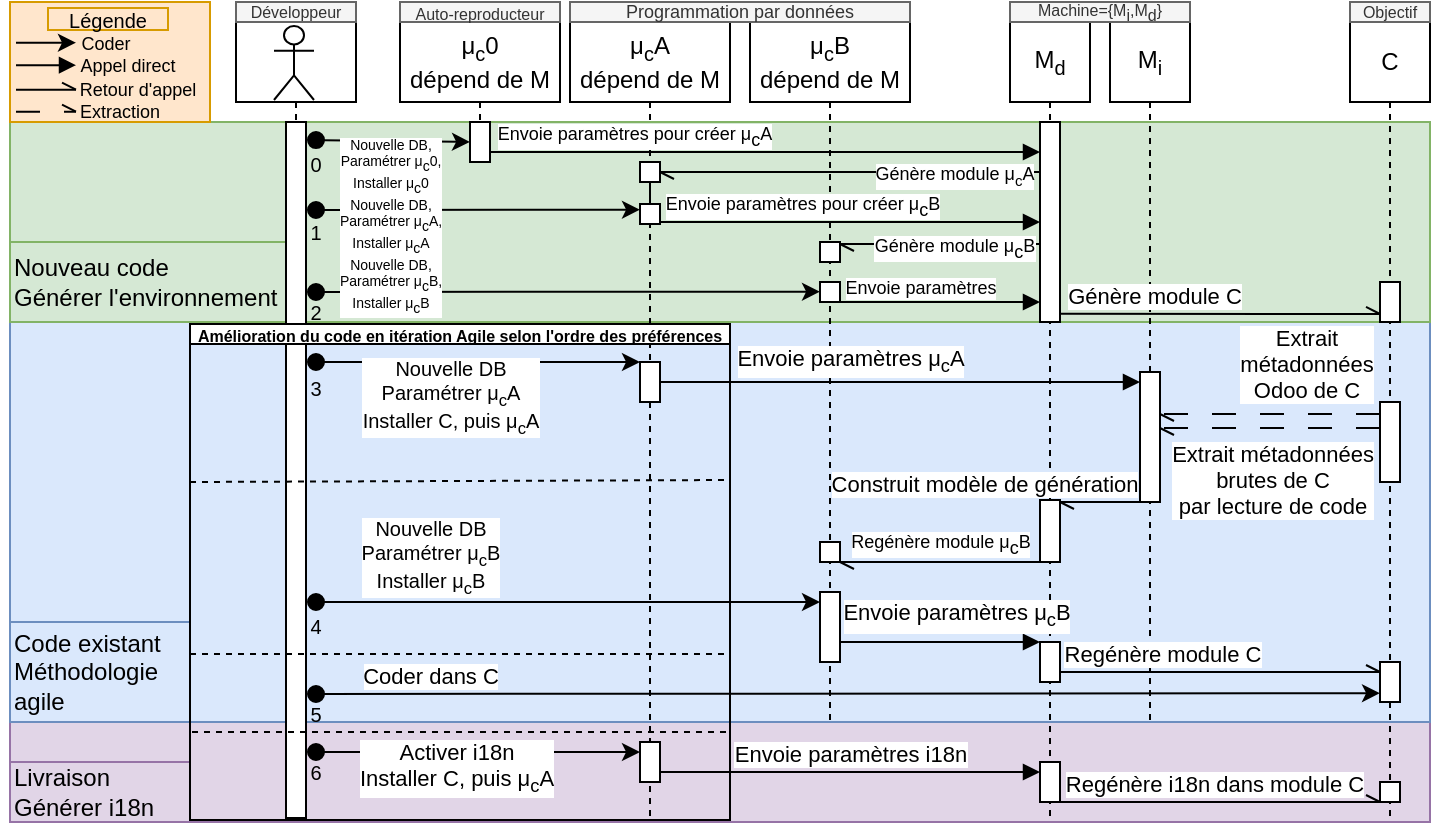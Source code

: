 <mxfile version="21.0.2" type="device"><diagram name="Page-1" id="2YBvvXClWsGukQMizWep"><mxGraphModel dx="1987" dy="435" grid="1" gridSize="10" guides="1" tooltips="1" connect="1" arrows="1" fold="1" page="1" pageScale="1" pageWidth="850" pageHeight="1100" math="0" shadow="0"><root><mxCell id="0"/><mxCell id="1" parent="0"/><mxCell id="UQf3RpOCrRFvTyVxyev3-70" value="" style="rounded=0;whiteSpace=wrap;html=1;fillColor=#e1d5e7;strokeColor=#9673a6;" vertex="1" parent="1"><mxGeometry x="-240" y="390" width="710" height="50" as="geometry"/></mxCell><mxCell id="UQf3RpOCrRFvTyVxyev3-24" value="" style="rounded=0;whiteSpace=wrap;html=1;fillColor=#dae8fc;strokeColor=#6c8ebf;" vertex="1" parent="1"><mxGeometry x="-240" y="190" width="710" height="200" as="geometry"/></mxCell><mxCell id="UQf3RpOCrRFvTyVxyev3-51" value="" style="rounded=0;whiteSpace=wrap;html=1;fillColor=#d5e8d4;strokeColor=#82b366;" vertex="1" parent="1"><mxGeometry x="-240" y="90" width="710" height="100" as="geometry"/></mxCell><mxCell id="UQf3RpOCrRFvTyVxyev3-3" value="M&lt;sub&gt;d&lt;/sub&gt;" style="shape=umlLifeline;perimeter=lifelinePerimeter;whiteSpace=wrap;html=1;container=0;dropTarget=0;collapsible=0;recursiveResize=0;outlineConnect=0;portConstraint=eastwest;newEdgeStyle={&quot;edgeStyle&quot;:&quot;elbowEdgeStyle&quot;,&quot;elbow&quot;:&quot;vertical&quot;,&quot;curved&quot;:0,&quot;rounded&quot;:0};size=40;" vertex="1" parent="1"><mxGeometry x="260" y="40" width="40" height="400" as="geometry"/></mxCell><mxCell id="UQf3RpOCrRFvTyVxyev3-4" value="" style="html=1;points=[];perimeter=orthogonalPerimeter;outlineConnect=0;targetShapes=umlLifeline;portConstraint=eastwest;newEdgeStyle={&quot;edgeStyle&quot;:&quot;elbowEdgeStyle&quot;,&quot;elbow&quot;:&quot;vertical&quot;,&quot;curved&quot;:0,&quot;rounded&quot;:0};" vertex="1" parent="UQf3RpOCrRFvTyVxyev3-3"><mxGeometry x="15" y="239" width="10" height="31" as="geometry"/></mxCell><mxCell id="UQf3RpOCrRFvTyVxyev3-19" value="" style="html=1;points=[];perimeter=orthogonalPerimeter;outlineConnect=0;targetShapes=umlLifeline;portConstraint=eastwest;newEdgeStyle={&quot;edgeStyle&quot;:&quot;elbowEdgeStyle&quot;,&quot;elbow&quot;:&quot;vertical&quot;,&quot;curved&quot;:0,&quot;rounded&quot;:0};" vertex="1" parent="UQf3RpOCrRFvTyVxyev3-3"><mxGeometry x="15" y="310" width="10" height="20" as="geometry"/></mxCell><mxCell id="UQf3RpOCrRFvTyVxyev3-59" value="" style="html=1;points=[];perimeter=orthogonalPerimeter;outlineConnect=0;targetShapes=umlLifeline;portConstraint=eastwest;newEdgeStyle={&quot;edgeStyle&quot;:&quot;elbowEdgeStyle&quot;,&quot;elbow&quot;:&quot;vertical&quot;,&quot;curved&quot;:0,&quot;rounded&quot;:0};" vertex="1" parent="UQf3RpOCrRFvTyVxyev3-3"><mxGeometry x="15" y="50" width="10" height="100" as="geometry"/></mxCell><mxCell id="UQf3RpOCrRFvTyVxyev3-75" value="" style="html=1;points=[];perimeter=orthogonalPerimeter;outlineConnect=0;targetShapes=umlLifeline;portConstraint=eastwest;newEdgeStyle={&quot;edgeStyle&quot;:&quot;elbowEdgeStyle&quot;,&quot;elbow&quot;:&quot;vertical&quot;,&quot;curved&quot;:0,&quot;rounded&quot;:0};" vertex="1" parent="UQf3RpOCrRFvTyVxyev3-3"><mxGeometry x="15" y="370" width="10" height="20" as="geometry"/></mxCell><mxCell id="UQf3RpOCrRFvTyVxyev3-1" value="M&lt;sub&gt;i&lt;/sub&gt;" style="shape=umlLifeline;perimeter=lifelinePerimeter;whiteSpace=wrap;html=1;container=0;dropTarget=0;collapsible=0;recursiveResize=0;outlineConnect=0;portConstraint=eastwest;newEdgeStyle={&quot;edgeStyle&quot;:&quot;elbowEdgeStyle&quot;,&quot;elbow&quot;:&quot;vertical&quot;,&quot;curved&quot;:0,&quot;rounded&quot;:0};" vertex="1" parent="1"><mxGeometry x="310" y="40" width="40" height="350" as="geometry"/></mxCell><mxCell id="UQf3RpOCrRFvTyVxyev3-2" value="" style="html=1;points=[];perimeter=orthogonalPerimeter;outlineConnect=0;targetShapes=umlLifeline;portConstraint=eastwest;newEdgeStyle={&quot;edgeStyle&quot;:&quot;elbowEdgeStyle&quot;,&quot;elbow&quot;:&quot;vertical&quot;,&quot;curved&quot;:0,&quot;rounded&quot;:0};" vertex="1" parent="UQf3RpOCrRFvTyVxyev3-1"><mxGeometry x="15" y="175" width="10" height="65" as="geometry"/></mxCell><mxCell id="aM9ryv3xv72pqoxQDRHE-1" value="&lt;div&gt;μ&lt;sub&gt;c&lt;/sub&gt;A&lt;/div&gt;&lt;div&gt;dépend de M&lt;br&gt;&lt;/div&gt;" style="shape=umlLifeline;perimeter=lifelinePerimeter;whiteSpace=wrap;html=1;container=0;dropTarget=0;collapsible=0;recursiveResize=0;outlineConnect=0;portConstraint=eastwest;newEdgeStyle={&quot;edgeStyle&quot;:&quot;elbowEdgeStyle&quot;,&quot;elbow&quot;:&quot;vertical&quot;,&quot;curved&quot;:0,&quot;rounded&quot;:0};" parent="1" vertex="1"><mxGeometry x="40" y="40" width="80" height="400" as="geometry"/></mxCell><mxCell id="aM9ryv3xv72pqoxQDRHE-2" value="" style="html=1;points=[];perimeter=orthogonalPerimeter;outlineConnect=0;targetShapes=umlLifeline;portConstraint=eastwest;newEdgeStyle={&quot;edgeStyle&quot;:&quot;elbowEdgeStyle&quot;,&quot;elbow&quot;:&quot;vertical&quot;,&quot;curved&quot;:0,&quot;rounded&quot;:0};" parent="aM9ryv3xv72pqoxQDRHE-1" vertex="1"><mxGeometry x="35" y="170" width="10" height="20" as="geometry"/></mxCell><mxCell id="UQf3RpOCrRFvTyVxyev3-33" value="" style="html=1;points=[];perimeter=orthogonalPerimeter;outlineConnect=0;targetShapes=umlLifeline;portConstraint=eastwest;newEdgeStyle={&quot;edgeStyle&quot;:&quot;elbowEdgeStyle&quot;,&quot;elbow&quot;:&quot;vertical&quot;,&quot;curved&quot;:0,&quot;rounded&quot;:0};" vertex="1" parent="aM9ryv3xv72pqoxQDRHE-1"><mxGeometry x="35" y="70" width="10" height="10" as="geometry"/></mxCell><mxCell id="UQf3RpOCrRFvTyVxyev3-72" value="" style="html=1;points=[];perimeter=orthogonalPerimeter;outlineConnect=0;targetShapes=umlLifeline;portConstraint=eastwest;newEdgeStyle={&quot;edgeStyle&quot;:&quot;elbowEdgeStyle&quot;,&quot;elbow&quot;:&quot;vertical&quot;,&quot;curved&quot;:0,&quot;rounded&quot;:0};" vertex="1" parent="aM9ryv3xv72pqoxQDRHE-1"><mxGeometry x="35" y="360" width="10" height="20" as="geometry"/></mxCell><mxCell id="UQf3RpOCrRFvTyVxyev3-96" value="" style="html=1;points=[];perimeter=orthogonalPerimeter;outlineConnect=0;targetShapes=umlLifeline;portConstraint=eastwest;newEdgeStyle={&quot;edgeStyle&quot;:&quot;elbowEdgeStyle&quot;,&quot;elbow&quot;:&quot;vertical&quot;,&quot;curved&quot;:0,&quot;rounded&quot;:0};" vertex="1" parent="aM9ryv3xv72pqoxQDRHE-1"><mxGeometry x="35" y="91" width="10" height="10" as="geometry"/></mxCell><mxCell id="UQf3RpOCrRFvTyVxyev3-99" value="" style="edgeStyle=elbowEdgeStyle;rounded=0;orthogonalLoop=1;jettySize=auto;html=1;elbow=vertical;curved=0;endArrow=none;endFill=1;" edge="1" parent="aM9ryv3xv72pqoxQDRHE-1" source="UQf3RpOCrRFvTyVxyev3-33" target="UQf3RpOCrRFvTyVxyev3-96"><mxGeometry relative="1" as="geometry"><mxPoint x="40" y="80" as="sourcePoint"/><mxPoint x="235" y="100" as="targetPoint"/><Array as="points"/></mxGeometry></mxCell><mxCell id="aM9ryv3xv72pqoxQDRHE-5" value="&lt;div&gt;μ&lt;sub&gt;c&lt;/sub&gt;B&lt;/div&gt;&lt;div&gt;dépend de M&lt;br&gt;&lt;/div&gt;" style="shape=umlLifeline;perimeter=lifelinePerimeter;whiteSpace=wrap;html=1;container=0;dropTarget=0;collapsible=0;recursiveResize=0;outlineConnect=0;portConstraint=eastwest;newEdgeStyle={&quot;edgeStyle&quot;:&quot;elbowEdgeStyle&quot;,&quot;elbow&quot;:&quot;vertical&quot;,&quot;curved&quot;:0,&quot;rounded&quot;:0};" parent="1" vertex="1"><mxGeometry x="130" y="40" width="80" height="350" as="geometry"/></mxCell><mxCell id="aM9ryv3xv72pqoxQDRHE-6" value="" style="html=1;points=[];perimeter=orthogonalPerimeter;outlineConnect=0;targetShapes=umlLifeline;portConstraint=eastwest;newEdgeStyle={&quot;edgeStyle&quot;:&quot;elbowEdgeStyle&quot;,&quot;elbow&quot;:&quot;vertical&quot;,&quot;curved&quot;:0,&quot;rounded&quot;:0};" parent="aM9ryv3xv72pqoxQDRHE-5" vertex="1"><mxGeometry x="35" y="260" width="10" height="10" as="geometry"/></mxCell><mxCell id="UQf3RpOCrRFvTyVxyev3-45" value="" style="html=1;points=[];perimeter=orthogonalPerimeter;outlineConnect=0;targetShapes=umlLifeline;portConstraint=eastwest;newEdgeStyle={&quot;edgeStyle&quot;:&quot;elbowEdgeStyle&quot;,&quot;elbow&quot;:&quot;vertical&quot;,&quot;curved&quot;:0,&quot;rounded&quot;:0};" vertex="1" parent="aM9ryv3xv72pqoxQDRHE-5"><mxGeometry x="35" y="110" width="10" height="10" as="geometry"/></mxCell><mxCell id="UQf3RpOCrRFvTyVxyev3-98" value="" style="html=1;points=[];perimeter=orthogonalPerimeter;outlineConnect=0;targetShapes=umlLifeline;portConstraint=eastwest;newEdgeStyle={&quot;edgeStyle&quot;:&quot;elbowEdgeStyle&quot;,&quot;elbow&quot;:&quot;vertical&quot;,&quot;curved&quot;:0,&quot;rounded&quot;:0};" vertex="1" parent="aM9ryv3xv72pqoxQDRHE-5"><mxGeometry x="35" y="130" width="10" height="10" as="geometry"/></mxCell><mxCell id="UQf3RpOCrRFvTyVxyev3-18" value="" style="html=1;points=[];perimeter=orthogonalPerimeter;outlineConnect=0;targetShapes=umlLifeline;portConstraint=eastwest;newEdgeStyle={&quot;edgeStyle&quot;:&quot;elbowEdgeStyle&quot;,&quot;elbow&quot;:&quot;vertical&quot;,&quot;curved&quot;:0,&quot;rounded&quot;:0};" vertex="1" parent="aM9ryv3xv72pqoxQDRHE-5"><mxGeometry x="35" y="285" width="10" height="35" as="geometry"/></mxCell><mxCell id="UQf3RpOCrRFvTyVxyev3-5" value="C" style="shape=umlLifeline;perimeter=lifelinePerimeter;whiteSpace=wrap;html=1;container=0;dropTarget=0;collapsible=0;recursiveResize=0;outlineConnect=0;portConstraint=eastwest;newEdgeStyle={&quot;edgeStyle&quot;:&quot;elbowEdgeStyle&quot;,&quot;elbow&quot;:&quot;vertical&quot;,&quot;curved&quot;:0,&quot;rounded&quot;:0};" vertex="1" parent="1"><mxGeometry x="430" y="40" width="40" height="400" as="geometry"/></mxCell><mxCell id="UQf3RpOCrRFvTyVxyev3-6" value="" style="html=1;points=[];perimeter=orthogonalPerimeter;outlineConnect=0;targetShapes=umlLifeline;portConstraint=eastwest;newEdgeStyle={&quot;edgeStyle&quot;:&quot;elbowEdgeStyle&quot;,&quot;elbow&quot;:&quot;vertical&quot;,&quot;curved&quot;:0,&quot;rounded&quot;:0};" vertex="1" parent="UQf3RpOCrRFvTyVxyev3-5"><mxGeometry x="15" y="190" width="10" height="40" as="geometry"/></mxCell><mxCell id="UQf3RpOCrRFvTyVxyev3-7" value="" style="html=1;points=[];perimeter=orthogonalPerimeter;outlineConnect=0;targetShapes=umlLifeline;portConstraint=eastwest;newEdgeStyle={&quot;edgeStyle&quot;:&quot;elbowEdgeStyle&quot;,&quot;elbow&quot;:&quot;vertical&quot;,&quot;curved&quot;:0,&quot;rounded&quot;:0};" vertex="1" parent="UQf3RpOCrRFvTyVxyev3-5"><mxGeometry x="15" y="320" width="10" height="20" as="geometry"/></mxCell><mxCell id="UQf3RpOCrRFvTyVxyev3-48" value="" style="html=1;points=[];perimeter=orthogonalPerimeter;outlineConnect=0;targetShapes=umlLifeline;portConstraint=eastwest;newEdgeStyle={&quot;edgeStyle&quot;:&quot;elbowEdgeStyle&quot;,&quot;elbow&quot;:&quot;vertical&quot;,&quot;curved&quot;:0,&quot;rounded&quot;:0};" vertex="1" parent="UQf3RpOCrRFvTyVxyev3-5"><mxGeometry x="15" y="130" width="10" height="20" as="geometry"/></mxCell><mxCell id="UQf3RpOCrRFvTyVxyev3-78" value="" style="html=1;points=[];perimeter=orthogonalPerimeter;outlineConnect=0;targetShapes=umlLifeline;portConstraint=eastwest;newEdgeStyle={&quot;edgeStyle&quot;:&quot;elbowEdgeStyle&quot;,&quot;elbow&quot;:&quot;vertical&quot;,&quot;curved&quot;:0,&quot;rounded&quot;:0};" vertex="1" parent="UQf3RpOCrRFvTyVxyev3-5"><mxGeometry x="15" y="380" width="10" height="10" as="geometry"/></mxCell><mxCell id="UQf3RpOCrRFvTyVxyev3-13" style="edgeStyle=elbowEdgeStyle;rounded=0;orthogonalLoop=1;jettySize=auto;html=1;elbow=vertical;curved=0;endArrow=openAsync;endFill=0;" edge="1" parent="1"><mxGeometry relative="1" as="geometry"><mxPoint x="310" y="280" as="sourcePoint"/><mxPoint x="285" y="280" as="targetPoint"/><Array as="points"><mxPoint x="330" y="280"/><mxPoint x="320" y="270"/><mxPoint x="380" y="260"/><mxPoint x="510" y="180"/></Array></mxGeometry></mxCell><mxCell id="UQf3RpOCrRFvTyVxyev3-14" value="Construit modèle de génération" style="edgeLabel;html=1;align=center;verticalAlign=middle;resizable=0;points=[];" vertex="1" connectable="0" parent="UQf3RpOCrRFvTyVxyev3-13"><mxGeometry x="-0.217" relative="1" as="geometry"><mxPoint x="-78" y="-9" as="offset"/></mxGeometry></mxCell><mxCell id="UQf3RpOCrRFvTyVxyev3-8" value="Machine={M&lt;sub style=&quot;font-size: 8px;&quot;&gt;i&lt;/sub&gt;,M&lt;sub style=&quot;font-size: 8px;&quot;&gt;d&lt;/sub&gt;}" style="text;html=1;strokeColor=#666666;fillColor=#f5f5f5;align=center;verticalAlign=middle;whiteSpace=wrap;rounded=0;fontColor=#333333;fontSize=8;spacing=2;spacingTop=2;" vertex="1" parent="1"><mxGeometry x="260" y="30" width="90" height="10" as="geometry"/></mxCell><mxCell id="UQf3RpOCrRFvTyVxyev3-9" style="edgeStyle=elbowEdgeStyle;rounded=0;orthogonalLoop=1;jettySize=auto;html=1;elbow=vertical;curved=0;endArrow=openAsync;endFill=0;dashed=1;dashPattern=12 12;" edge="1" parent="1"><mxGeometry relative="1" as="geometry"><mxPoint x="445" y="236" as="sourcePoint"/><mxPoint x="335" y="236" as="targetPoint"/><Array as="points"><mxPoint x="390" y="236"/><mxPoint x="270" y="236"/><mxPoint x="260" y="256"/><mxPoint x="210" y="236"/><mxPoint x="260" y="156"/><mxPoint x="310" y="126"/><mxPoint x="400" y="126"/></Array></mxGeometry></mxCell><mxCell id="UQf3RpOCrRFvTyVxyev3-10" value="&lt;div&gt;Extrait&lt;/div&gt;&lt;div&gt;métadonnées&lt;/div&gt;&lt;div&gt;Odoo de C&lt;br&gt;&lt;/div&gt;" style="edgeLabel;html=1;align=center;verticalAlign=middle;resizable=0;points=[];" vertex="1" connectable="0" parent="UQf3RpOCrRFvTyVxyev3-9"><mxGeometry x="0.085" relative="1" as="geometry"><mxPoint x="22" y="-25" as="offset"/></mxGeometry></mxCell><mxCell id="UQf3RpOCrRFvTyVxyev3-11" style="edgeStyle=elbowEdgeStyle;rounded=0;orthogonalLoop=1;jettySize=auto;html=1;elbow=vertical;curved=0;endArrow=openAsync;endFill=0;dashed=1;dashPattern=12 12;" edge="1" parent="1" source="UQf3RpOCrRFvTyVxyev3-6"><mxGeometry relative="1" as="geometry"><mxPoint x="440" y="243" as="sourcePoint"/><mxPoint x="335" y="243" as="targetPoint"/><Array as="points"><mxPoint x="390" y="243"/><mxPoint x="290" y="250"/><mxPoint x="280" y="240"/><mxPoint x="350" y="250"/><mxPoint x="200" y="270"/><mxPoint x="210" y="250"/><mxPoint x="270" y="170"/><mxPoint x="280" y="140"/><mxPoint x="350" y="140"/><mxPoint x="390" y="149.76"/></Array></mxGeometry></mxCell><mxCell id="UQf3RpOCrRFvTyVxyev3-12" value="&lt;div&gt;Extrait métadonnées&lt;/div&gt;&lt;div&gt;brutes de C&lt;/div&gt;&lt;div&gt;par lecture de code&lt;br&gt;&lt;/div&gt;" style="edgeLabel;html=1;align=center;verticalAlign=middle;resizable=0;points=[];" vertex="1" connectable="0" parent="UQf3RpOCrRFvTyVxyev3-11"><mxGeometry x="0.085" relative="1" as="geometry"><mxPoint x="5" y="26" as="offset"/></mxGeometry></mxCell><mxCell id="UQf3RpOCrRFvTyVxyev3-22" style="edgeStyle=elbowEdgeStyle;rounded=0;orthogonalLoop=1;jettySize=auto;html=1;elbow=vertical;curved=0;endArrow=openAsync;endFill=0;" edge="1" parent="1"><mxGeometry relative="1" as="geometry"><mxPoint x="285" y="365" as="sourcePoint"/><mxPoint x="445" y="365" as="targetPoint"/><Array as="points"><mxPoint x="310" y="365"/></Array></mxGeometry></mxCell><mxCell id="UQf3RpOCrRFvTyVxyev3-23" value="Regénère module C" style="edgeLabel;html=1;align=center;verticalAlign=middle;resizable=0;points=[];" vertex="1" connectable="0" parent="UQf3RpOCrRFvTyVxyev3-22"><mxGeometry x="0.14" y="1" relative="1" as="geometry"><mxPoint x="-40" y="-8" as="offset"/></mxGeometry></mxCell><mxCell id="UQf3RpOCrRFvTyVxyev3-32" value="&lt;div align=&quot;left&quot;&gt;Nouveau code&lt;/div&gt;&lt;div align=&quot;left&quot;&gt;Générer l'environnement&lt;/div&gt;" style="text;html=1;strokeColor=#82b366;fillColor=#d5e8d4;align=left;verticalAlign=middle;whiteSpace=wrap;rounded=0;" vertex="1" parent="1"><mxGeometry x="-240" y="150" width="140" height="40" as="geometry"/></mxCell><mxCell id="UQf3RpOCrRFvTyVxyev3-34" value="&lt;div style=&quot;font-size: 7px;&quot;&gt;&lt;font style=&quot;font-size: 7px;&quot;&gt;Nouvelle DB,&lt;/font&gt;&lt;/div&gt;&lt;div style=&quot;font-size: 7px;&quot;&gt;&lt;font style=&quot;font-size: 7px;&quot;&gt;Paramétrer μ&lt;sub style=&quot;font-size: 7px;&quot;&gt;c&lt;/sub&gt;0,&lt;br style=&quot;font-size: 7px;&quot;&gt;Installer μ&lt;sub style=&quot;font-size: 7px;&quot;&gt;c&lt;/sub&gt;0&lt;/font&gt;&lt;/div&gt;" style="html=1;verticalAlign=bottom;startArrow=oval;endArrow=classic;startSize=8;edgeStyle=elbowEdgeStyle;elbow=vertical;curved=0;rounded=0;exitX=1.5;exitY=0.026;exitDx=0;exitDy=0;fontSize=7;exitPerimeter=0;endFill=1;" edge="1" parent="1" source="UQf3RpOCrRFvTyVxyev3-90"><mxGeometry x="-0.037" y="-30" relative="1" as="geometry"><mxPoint x="-115" y="100" as="sourcePoint"/><mxPoint x="-10" y="100" as="targetPoint"/><Array as="points"><mxPoint x="-20" y="100"/><mxPoint x="-35" y="70"/><mxPoint x="-25" y="-60"/><mxPoint x="-95" y="-90"/></Array><mxPoint as="offset"/></mxGeometry></mxCell><mxCell id="UQf3RpOCrRFvTyVxyev3-36" value="&lt;div&gt;μ&lt;sub&gt;c&lt;/sub&gt;0&lt;/div&gt;&lt;div&gt;dépend de M&lt;br&gt;&lt;/div&gt;" style="shape=umlLifeline;perimeter=lifelinePerimeter;whiteSpace=wrap;html=1;container=0;dropTarget=0;collapsible=0;recursiveResize=0;outlineConnect=0;portConstraint=eastwest;newEdgeStyle={&quot;edgeStyle&quot;:&quot;elbowEdgeStyle&quot;,&quot;elbow&quot;:&quot;vertical&quot;,&quot;curved&quot;:0,&quot;rounded&quot;:0};" vertex="1" parent="1"><mxGeometry x="-45" y="40" width="80" height="70" as="geometry"/></mxCell><mxCell id="UQf3RpOCrRFvTyVxyev3-41" value="" style="html=1;points=[];perimeter=orthogonalPerimeter;outlineConnect=0;targetShapes=umlLifeline;portConstraint=eastwest;newEdgeStyle={&quot;edgeStyle&quot;:&quot;elbowEdgeStyle&quot;,&quot;elbow&quot;:&quot;vertical&quot;,&quot;curved&quot;:0,&quot;rounded&quot;:0};" vertex="1" parent="UQf3RpOCrRFvTyVxyev3-36"><mxGeometry x="35" y="50" width="10" height="20" as="geometry"/></mxCell><mxCell id="UQf3RpOCrRFvTyVxyev3-42" style="edgeStyle=elbowEdgeStyle;rounded=0;orthogonalLoop=1;jettySize=auto;html=1;elbow=vertical;curved=0;endArrow=block;endFill=1;" edge="1" parent="1"><mxGeometry relative="1" as="geometry"><mxPoint y="105" as="sourcePoint"/><mxPoint x="275" y="105" as="targetPoint"/><Array as="points"><mxPoint x="70" y="105"/><mxPoint x="120" y="105"/><mxPoint x="110" y="95"/><mxPoint x="60" y="105"/></Array></mxGeometry></mxCell><mxCell id="UQf3RpOCrRFvTyVxyev3-43" value="Envoie paramètres pour créer μ&lt;sub style=&quot;font-size: 9px;&quot;&gt;c&lt;/sub&gt;A" style="edgeLabel;html=1;align=center;verticalAlign=middle;resizable=0;points=[];fontSize=9;" vertex="1" connectable="0" parent="UQf3RpOCrRFvTyVxyev3-42"><mxGeometry x="-0.075" relative="1" as="geometry"><mxPoint x="-55" y="-8" as="offset"/></mxGeometry></mxCell><mxCell id="UQf3RpOCrRFvTyVxyev3-52" style="edgeStyle=elbowEdgeStyle;rounded=0;orthogonalLoop=1;jettySize=auto;html=1;elbow=vertical;curved=0;endArrow=openAsync;endFill=0;" edge="1" parent="1" source="UQf3RpOCrRFvTyVxyev3-4" target="aM9ryv3xv72pqoxQDRHE-6"><mxGeometry relative="1" as="geometry"><Array as="points"><mxPoint x="220" y="310"/></Array></mxGeometry></mxCell><mxCell id="UQf3RpOCrRFvTyVxyev3-53" value="&lt;font style=&quot;font-size: 9px;&quot;&gt;Regénère module μ&lt;sub style=&quot;font-size: 9px;&quot;&gt;c&lt;/sub&gt;B&lt;/font&gt;" style="edgeLabel;html=1;align=center;verticalAlign=middle;resizable=0;points=[];fontSize=9;" vertex="1" connectable="0" parent="UQf3RpOCrRFvTyVxyev3-52"><mxGeometry x="0.106" relative="1" as="geometry"><mxPoint x="5" y="-9" as="offset"/></mxGeometry></mxCell><mxCell id="UQf3RpOCrRFvTyVxyev3-54" style="edgeStyle=elbowEdgeStyle;rounded=0;orthogonalLoop=1;jettySize=auto;html=1;elbow=vertical;curved=0;endArrow=block;endFill=1;" edge="1" parent="1"><mxGeometry relative="1" as="geometry"><mxPoint x="175" y="350" as="sourcePoint"/><mxPoint x="275" y="350" as="targetPoint"/></mxGeometry></mxCell><mxCell id="UQf3RpOCrRFvTyVxyev3-55" value="Envoie paramètres μ&lt;sub&gt;c&lt;/sub&gt;B" style="edgeLabel;html=1;align=center;verticalAlign=middle;resizable=0;points=[];" vertex="1" connectable="0" parent="UQf3RpOCrRFvTyVxyev3-54"><mxGeometry x="0.021" relative="1" as="geometry"><mxPoint x="7" y="-13" as="offset"/></mxGeometry></mxCell><mxCell id="UQf3RpOCrRFvTyVxyev3-56" value="0" style="text;html=1;strokeColor=none;fillColor=none;align=center;verticalAlign=middle;whiteSpace=wrap;rounded=0;fontSize=10;" vertex="1" parent="1"><mxGeometry x="-92" y="103" width="10" height="15" as="geometry"/></mxCell><mxCell id="UQf3RpOCrRFvTyVxyev3-57" value="1" style="text;html=1;strokeColor=none;fillColor=none;align=center;verticalAlign=middle;whiteSpace=wrap;rounded=0;fontSize=10;" vertex="1" parent="1"><mxGeometry x="-92" y="140" width="10" height="10" as="geometry"/></mxCell><mxCell id="UQf3RpOCrRFvTyVxyev3-60" style="edgeStyle=elbowEdgeStyle;rounded=0;orthogonalLoop=1;jettySize=auto;html=1;elbow=vertical;curved=0;endArrow=openAsync;endFill=0;" edge="1" parent="1"><mxGeometry relative="1" as="geometry"><mxPoint x="275" y="115" as="sourcePoint"/><mxPoint x="85" y="115" as="targetPoint"/><Array as="points"><mxPoint x="190" y="115"/><mxPoint x="250" y="105"/></Array></mxGeometry></mxCell><mxCell id="UQf3RpOCrRFvTyVxyev3-61" value="Génère module μ&lt;sub&gt;c&lt;/sub&gt;A" style="edgeLabel;html=1;align=center;verticalAlign=middle;resizable=0;points=[];fontSize=9;" vertex="1" connectable="0" parent="UQf3RpOCrRFvTyVxyev3-60"><mxGeometry x="-0.052" y="1" relative="1" as="geometry"><mxPoint x="47" y="1" as="offset"/></mxGeometry></mxCell><mxCell id="UQf3RpOCrRFvTyVxyev3-62" style="edgeStyle=elbowEdgeStyle;rounded=0;orthogonalLoop=1;jettySize=auto;html=1;elbow=vertical;curved=0;endArrow=block;endFill=1;startArrow=none;" edge="1" parent="1" source="UQf3RpOCrRFvTyVxyev3-96" target="UQf3RpOCrRFvTyVxyev3-59"><mxGeometry relative="1" as="geometry"><Array as="points"><mxPoint x="190" y="140"/><mxPoint x="200" y="130"/></Array></mxGeometry></mxCell><mxCell id="UQf3RpOCrRFvTyVxyev3-63" value="Envoie paramètres pour créer μ&lt;sub style=&quot;font-size: 9px;&quot;&gt;c&lt;/sub&gt;B" style="edgeLabel;html=1;align=center;verticalAlign=middle;resizable=0;points=[];fontSize=9;" vertex="1" connectable="0" parent="UQf3RpOCrRFvTyVxyev3-62"><mxGeometry x="0.174" relative="1" as="geometry"><mxPoint x="-41" y="-8" as="offset"/></mxGeometry></mxCell><mxCell id="UQf3RpOCrRFvTyVxyev3-64" style="edgeStyle=elbowEdgeStyle;rounded=0;orthogonalLoop=1;jettySize=auto;html=1;elbow=vertical;curved=0;endArrow=openAsync;endFill=0;" edge="1" parent="1"><mxGeometry relative="1" as="geometry"><mxPoint x="275" y="151" as="sourcePoint"/><mxPoint x="175" y="151" as="targetPoint"/><Array as="points"><mxPoint x="250" y="151"/><mxPoint x="350" y="141"/></Array></mxGeometry></mxCell><mxCell id="UQf3RpOCrRFvTyVxyev3-65" value="Génère module μ&lt;sub style=&quot;font-size: 9px;&quot;&gt;c&lt;/sub&gt;B" style="edgeLabel;html=1;align=center;verticalAlign=middle;resizable=0;points=[];fontSize=9;" vertex="1" connectable="0" parent="UQf3RpOCrRFvTyVxyev3-64"><mxGeometry x="0.392" y="2" relative="1" as="geometry"><mxPoint x="26" as="offset"/></mxGeometry></mxCell><mxCell id="UQf3RpOCrRFvTyVxyev3-66" style="edgeStyle=elbowEdgeStyle;rounded=0;orthogonalLoop=1;jettySize=auto;html=1;elbow=vertical;curved=0;endArrow=block;endFill=1;" edge="1" parent="1" source="UQf3RpOCrRFvTyVxyev3-98" target="UQf3RpOCrRFvTyVxyev3-59"><mxGeometry relative="1" as="geometry"><Array as="points"><mxPoint x="220" y="180"/><mxPoint x="320" y="170"/></Array></mxGeometry></mxCell><mxCell id="UQf3RpOCrRFvTyVxyev3-67" value="Envoie paramètres" style="edgeLabel;html=1;align=center;verticalAlign=middle;resizable=0;points=[];fontSize=9;" vertex="1" connectable="0" parent="UQf3RpOCrRFvTyVxyev3-66"><mxGeometry x="0.213" y="-1" relative="1" as="geometry"><mxPoint x="-21" y="-8" as="offset"/></mxGeometry></mxCell><mxCell id="UQf3RpOCrRFvTyVxyev3-68" style="edgeStyle=elbowEdgeStyle;rounded=0;orthogonalLoop=1;jettySize=auto;html=1;elbow=vertical;curved=0;endArrow=openAsync;endFill=0;" edge="1" parent="1"><mxGeometry relative="1" as="geometry"><mxPoint x="285" y="185.824" as="sourcePoint"/><mxPoint x="445" y="185.824" as="targetPoint"/></mxGeometry></mxCell><mxCell id="UQf3RpOCrRFvTyVxyev3-69" value="Génère module C" style="edgeLabel;html=1;align=center;verticalAlign=middle;resizable=0;points=[];" vertex="1" connectable="0" parent="UQf3RpOCrRFvTyVxyev3-68"><mxGeometry x="0.252" y="1" relative="1" as="geometry"><mxPoint x="-54" y="-8" as="offset"/></mxGeometry></mxCell><mxCell id="UQf3RpOCrRFvTyVxyev3-71" value="&lt;div align=&quot;left&quot;&gt;Livraison&lt;/div&gt;&lt;div align=&quot;left&quot;&gt;Générer i18n&lt;/div&gt;" style="text;html=1;strokeColor=#9673a6;fillColor=#e1d5e7;align=left;verticalAlign=middle;whiteSpace=wrap;rounded=0;" vertex="1" parent="1"><mxGeometry x="-240" y="410" width="90" height="30" as="geometry"/></mxCell><mxCell id="UQf3RpOCrRFvTyVxyev3-73" value="&lt;div&gt;Activer i18n&lt;br&gt;&lt;/div&gt;&lt;div&gt;Installer C, puis μ&lt;sub&gt;c&lt;/sub&gt;A&lt;/div&gt;" style="html=1;verticalAlign=bottom;startArrow=oval;endArrow=classic;startSize=8;edgeStyle=elbowEdgeStyle;elbow=vertical;curved=0;rounded=0;endFill=1;" edge="1" parent="1" target="UQf3RpOCrRFvTyVxyev3-72"><mxGeometry x="-0.135" y="-25" relative="1" as="geometry"><mxPoint x="-87" y="405" as="sourcePoint"/><mxPoint x="80" y="400.0" as="targetPoint"/><Array as="points"><mxPoint x="50" y="405"/><mxPoint x="52" y="494.71"/><mxPoint x="32" y="474.71"/><mxPoint x="42" y="344.71"/><mxPoint x="-28" y="314.71"/></Array><mxPoint as="offset"/></mxGeometry></mxCell><mxCell id="UQf3RpOCrRFvTyVxyev3-76" style="edgeStyle=elbowEdgeStyle;rounded=0;orthogonalLoop=1;jettySize=auto;html=1;elbow=vertical;curved=0;endArrow=block;endFill=1;" edge="1" parent="1" source="UQf3RpOCrRFvTyVxyev3-72" target="UQf3RpOCrRFvTyVxyev3-75"><mxGeometry relative="1" as="geometry"/></mxCell><mxCell id="UQf3RpOCrRFvTyVxyev3-77" value="Envoie paramètres i18n" style="edgeLabel;html=1;align=center;verticalAlign=middle;resizable=0;points=[];" vertex="1" connectable="0" parent="UQf3RpOCrRFvTyVxyev3-76"><mxGeometry x="0.083" relative="1" as="geometry"><mxPoint x="-8" y="-9" as="offset"/></mxGeometry></mxCell><mxCell id="UQf3RpOCrRFvTyVxyev3-79" style="edgeStyle=elbowEdgeStyle;rounded=0;orthogonalLoop=1;jettySize=auto;html=1;elbow=vertical;curved=0;endArrow=openAsync;endFill=0;" edge="1" parent="1"><mxGeometry relative="1" as="geometry"><mxPoint x="285" y="430.02" as="sourcePoint"/><mxPoint x="445" y="430.02" as="targetPoint"/></mxGeometry></mxCell><mxCell id="UQf3RpOCrRFvTyVxyev3-80" value="Regénère i18n dans module C" style="edgeLabel;html=1;align=center;verticalAlign=middle;resizable=0;points=[];" vertex="1" connectable="0" parent="UQf3RpOCrRFvTyVxyev3-79"><mxGeometry x="0.434" relative="1" as="geometry"><mxPoint x="-38" y="-9" as="offset"/></mxGeometry></mxCell><mxCell id="aM9ryv3xv72pqoxQDRHE-7" value="Envoie paramètres μ&lt;sub&gt;c&lt;/sub&gt;A" style="html=1;verticalAlign=bottom;endArrow=block;edgeStyle=elbowEdgeStyle;elbow=vertical;curved=0;rounded=0;" parent="1" source="aM9ryv3xv72pqoxQDRHE-2" target="UQf3RpOCrRFvTyVxyev3-2" edge="1"><mxGeometry x="-0.208" relative="1" as="geometry"><mxPoint x="195" y="130" as="sourcePoint"/><Array as="points"><mxPoint x="180" y="220"/><mxPoint x="190" y="230"/><mxPoint x="250" y="240"/><mxPoint x="260" y="140"/><mxPoint x="180" y="120"/></Array><mxPoint as="offset"/></mxGeometry></mxCell><mxCell id="UQf3RpOCrRFvTyVxyev3-25" value="&lt;div align=&quot;left&quot;&gt;Code existant&lt;/div&gt;&lt;div align=&quot;left&quot;&gt;Méthodologie agile&lt;br&gt;&lt;/div&gt;" style="text;html=1;strokeColor=#6c8ebf;fillColor=#dae8fc;align=left;verticalAlign=middle;whiteSpace=wrap;rounded=0;" vertex="1" parent="1"><mxGeometry x="-240" y="340" width="90" height="50" as="geometry"/></mxCell><mxCell id="UQf3RpOCrRFvTyVxyev3-84" value="Programmation par données" style="text;html=1;strokeColor=#666666;fillColor=#f5f5f5;align=center;verticalAlign=middle;whiteSpace=wrap;rounded=0;fontColor=#333333;fontSize=9;spacingTop=-1;" vertex="1" parent="1"><mxGeometry x="40" y="30" width="170" height="10" as="geometry"/></mxCell><mxCell id="UQf3RpOCrRFvTyVxyev3-87" value="Objectif" style="text;html=1;strokeColor=#666666;fillColor=#f5f5f5;align=center;verticalAlign=middle;whiteSpace=wrap;rounded=0;fontColor=#333333;fontSize=8;" vertex="1" parent="1"><mxGeometry x="430" y="30" width="40" height="10" as="geometry"/></mxCell><mxCell id="UQf3RpOCrRFvTyVxyev3-88" value="Auto-reproducteur" style="text;html=1;strokeColor=#666666;fillColor=#f5f5f5;align=center;verticalAlign=middle;whiteSpace=wrap;rounded=0;fontSize=8;fontColor=#333333;spacingTop=1;" vertex="1" parent="1"><mxGeometry x="-45" y="30" width="80" height="10" as="geometry"/></mxCell><mxCell id="UQf3RpOCrRFvTyVxyev3-89" value="" style="shape=umlLifeline;perimeter=lifelinePerimeter;whiteSpace=wrap;html=1;container=0;dropTarget=0;collapsible=0;recursiveResize=0;outlineConnect=0;portConstraint=eastwest;newEdgeStyle={&quot;edgeStyle&quot;:&quot;elbowEdgeStyle&quot;,&quot;elbow&quot;:&quot;vertical&quot;,&quot;curved&quot;:0,&quot;rounded&quot;:0};" vertex="1" parent="1"><mxGeometry x="-127" y="40" width="60" height="400" as="geometry"/></mxCell><mxCell id="UQf3RpOCrRFvTyVxyev3-90" value="" style="html=1;points=[];perimeter=orthogonalPerimeter;outlineConnect=0;targetShapes=umlLifeline;portConstraint=eastwest;newEdgeStyle={&quot;edgeStyle&quot;:&quot;elbowEdgeStyle&quot;,&quot;elbow&quot;:&quot;vertical&quot;,&quot;curved&quot;:0,&quot;rounded&quot;:0};" vertex="1" parent="UQf3RpOCrRFvTyVxyev3-89"><mxGeometry x="25" y="50" width="10" height="348" as="geometry"/></mxCell><mxCell id="UQf3RpOCrRFvTyVxyev3-91" value="" style="shape=umlActor;verticalLabelPosition=bottom;verticalAlign=top;html=1;outlineConnect=0;" vertex="1" parent="1"><mxGeometry x="-108" y="42" width="20" height="37" as="geometry"/></mxCell><mxCell id="UQf3RpOCrRFvTyVxyev3-93" value="Développeur" style="text;html=1;strokeColor=#666666;fillColor=#f5f5f5;align=center;verticalAlign=middle;whiteSpace=wrap;rounded=0;fontColor=#333333;fontSize=8;" vertex="1" parent="1"><mxGeometry x="-127" y="30" width="60" height="10" as="geometry"/></mxCell><mxCell id="UQf3RpOCrRFvTyVxyev3-95" value="&lt;div style=&quot;font-size: 7px;&quot;&gt;&lt;font style=&quot;font-size: 7px;&quot;&gt;Nouvelle DB,&lt;br style=&quot;font-size: 7px;&quot;&gt;&lt;/font&gt;&lt;/div&gt;&lt;div style=&quot;font-size: 7px;&quot;&gt;&lt;font style=&quot;font-size: 7px;&quot;&gt;Paramétrer μ&lt;sub style=&quot;font-size: 7px;&quot;&gt;c&lt;/sub&gt;A,&lt;br style=&quot;font-size: 7px;&quot;&gt;Installer μ&lt;sub style=&quot;font-size: 7px;&quot;&gt;c&lt;/sub&gt;A&lt;/font&gt;&lt;/div&gt;" style="html=1;verticalAlign=bottom;startArrow=oval;endArrow=classic;startSize=8;edgeStyle=elbowEdgeStyle;elbow=vertical;curved=0;rounded=0;fontSize=7;spacingTop=0;endFill=1;" edge="1" parent="1" target="UQf3RpOCrRFvTyVxyev3-96"><mxGeometry x="-0.542" y="-26" relative="1" as="geometry"><mxPoint x="-87" y="134" as="sourcePoint"/><mxPoint x="99" y="133.83" as="targetPoint"/><Array as="points"><mxPoint x="8" y="133.83"/><mxPoint x="-7" y="103.83"/><mxPoint x="3" y="-26.17"/><mxPoint x="-67" y="-56.17"/></Array><mxPoint as="offset"/></mxGeometry></mxCell><mxCell id="UQf3RpOCrRFvTyVxyev3-97" value="&lt;div style=&quot;font-size: 7px;&quot;&gt;&lt;font style=&quot;font-size: 7px;&quot;&gt;Nouvelle DB,&lt;br style=&quot;font-size: 7px;&quot;&gt;&lt;/font&gt;&lt;/div&gt;&lt;div style=&quot;font-size: 7px;&quot;&gt;&lt;font style=&quot;font-size: 7px;&quot;&gt;Paramétrer μ&lt;sub style=&quot;font-size: 7px;&quot;&gt;c&lt;/sub&gt;B,&lt;br style=&quot;font-size: 7px;&quot;&gt;Installer μ&lt;sub style=&quot;font-size: 7px;&quot;&gt;c&lt;/sub&gt;B&lt;/font&gt;&lt;/div&gt;" style="html=1;verticalAlign=bottom;startArrow=oval;endArrow=classic;startSize=8;edgeStyle=elbowEdgeStyle;elbow=vertical;curved=0;rounded=0;fontSize=7;endFill=1;" edge="1" parent="1" target="UQf3RpOCrRFvTyVxyev3-98"><mxGeometry x="-0.705" y="-15" relative="1" as="geometry"><mxPoint x="-87" y="175" as="sourcePoint"/><mxPoint x="189.0" y="174.83" as="targetPoint"/><Array as="points"><mxPoint x="8" y="174.83"/><mxPoint x="-7" y="144.83"/><mxPoint x="3" y="14.83"/><mxPoint x="-67" y="-15.17"/></Array><mxPoint as="offset"/></mxGeometry></mxCell><mxCell id="UQf3RpOCrRFvTyVxyev3-101" value="2" style="text;html=1;strokeColor=none;fillColor=none;align=center;verticalAlign=middle;whiteSpace=wrap;rounded=0;fontSize=10;" vertex="1" parent="1"><mxGeometry x="-92" y="180" width="10" height="10" as="geometry"/></mxCell><mxCell id="UQf3RpOCrRFvTyVxyev3-102" value="" style="rounded=0;whiteSpace=wrap;html=1;fillColor=#ffe6cc;strokeColor=#d79b00;" vertex="1" parent="1"><mxGeometry x="-240" y="30" width="100" height="60" as="geometry"/></mxCell><mxCell id="UQf3RpOCrRFvTyVxyev3-103" value="Légende" style="text;html=1;strokeColor=#d79b00;fillColor=#ffe6cc;align=center;verticalAlign=middle;whiteSpace=wrap;rounded=0;fontSize=10;" vertex="1" parent="1"><mxGeometry x="-221" y="33" width="60" height="11" as="geometry"/></mxCell><mxCell id="UQf3RpOCrRFvTyVxyev3-111" value="" style="group" vertex="1" connectable="0" parent="1"><mxGeometry x="-224" y="69" width="96" height="10" as="geometry"/></mxCell><mxCell id="UQf3RpOCrRFvTyVxyev3-107" value="" style="endArrow=openAsync;html=1;rounded=0;endFill=0;" edge="1" parent="UQf3RpOCrRFvTyVxyev3-111"><mxGeometry width="50" height="50" relative="1" as="geometry"><mxPoint x="-13" y="4.83" as="sourcePoint"/><mxPoint x="17" y="4.83" as="targetPoint"/></mxGeometry></mxCell><mxCell id="UQf3RpOCrRFvTyVxyev3-108" value="Retour d'appel" style="text;html=1;strokeColor=none;fillColor=none;align=center;verticalAlign=middle;whiteSpace=wrap;rounded=0;fontSize=9;" vertex="1" parent="UQf3RpOCrRFvTyVxyev3-111"><mxGeometry x="13" width="70" height="10" as="geometry"/></mxCell><mxCell id="UQf3RpOCrRFvTyVxyev3-112" value="" style="endArrow=openAsync;html=1;rounded=0;endFill=0;dashed=1;dashPattern=12 12;" edge="1" parent="1"><mxGeometry width="50" height="50" relative="1" as="geometry"><mxPoint x="-237" y="84.83" as="sourcePoint"/><mxPoint x="-207" y="84.83" as="targetPoint"/></mxGeometry></mxCell><mxCell id="UQf3RpOCrRFvTyVxyev3-113" value="Extraction" style="text;html=1;strokeColor=none;fillColor=none;align=center;verticalAlign=middle;whiteSpace=wrap;rounded=0;fontSize=9;" vertex="1" parent="1"><mxGeometry x="-215" y="80" width="60" height="10" as="geometry"/></mxCell><mxCell id="UQf3RpOCrRFvTyVxyev3-104" value="" style="endArrow=block;html=1;rounded=0;endFill=1;" edge="1" parent="1"><mxGeometry width="50" height="50" relative="1" as="geometry"><mxPoint x="-237" y="61.58" as="sourcePoint"/><mxPoint x="-207" y="61.58" as="targetPoint"/></mxGeometry></mxCell><mxCell id="UQf3RpOCrRFvTyVxyev3-105" value="Appel direct" style="text;html=1;strokeColor=none;fillColor=none;align=center;verticalAlign=middle;whiteSpace=wrap;rounded=0;fontSize=9;" vertex="1" parent="1"><mxGeometry x="-216" y="54.5" width="70" height="14.5" as="geometry"/></mxCell><mxCell id="UQf3RpOCrRFvTyVxyev3-118" value="&lt;div&gt;Coder dans C&lt;/div&gt;" style="html=1;verticalAlign=bottom;startArrow=oval;endArrow=classic;startSize=8;edgeStyle=elbowEdgeStyle;elbow=vertical;curved=0;rounded=0;endFill=1;" edge="1" parent="1"><mxGeometry x="-0.784" relative="1" as="geometry"><mxPoint x="-87" y="376" as="sourcePoint"/><mxPoint x="445" y="375.58" as="targetPoint"/><Array as="points"><mxPoint x="36" y="375.58"/><mxPoint x="-44" y="285.58"/></Array><mxPoint as="offset"/></mxGeometry></mxCell><mxCell id="UQf3RpOCrRFvTyVxyev3-122" value="5" style="text;html=1;strokeColor=none;fillColor=none;align=center;verticalAlign=middle;whiteSpace=wrap;rounded=0;fontSize=10;" vertex="1" parent="1"><mxGeometry x="-92" y="382" width="10" height="8" as="geometry"/></mxCell><mxCell id="UQf3RpOCrRFvTyVxyev3-123" value="6" style="text;html=1;strokeColor=none;fillColor=none;align=center;verticalAlign=middle;whiteSpace=wrap;rounded=0;fontSize=10;" vertex="1" parent="1"><mxGeometry x="-92" y="411" width="10" height="8" as="geometry"/></mxCell><mxCell id="UQf3RpOCrRFvTyVxyev3-124" value="" style="endArrow=classic;html=1;rounded=0;" edge="1" parent="1"><mxGeometry width="50" height="50" relative="1" as="geometry"><mxPoint x="-237" y="50.36" as="sourcePoint"/><mxPoint x="-207" y="50.36" as="targetPoint"/></mxGeometry></mxCell><mxCell id="UQf3RpOCrRFvTyVxyev3-126" value="Coder" style="text;html=1;strokeColor=none;fillColor=none;align=center;verticalAlign=middle;whiteSpace=wrap;rounded=0;fontSize=9;" vertex="1" parent="1"><mxGeometry x="-212" y="44" width="40" height="13" as="geometry"/></mxCell><mxCell id="aM9ryv3xv72pqoxQDRHE-3" value="&lt;div style=&quot;font-size: 10px;&quot;&gt;&lt;font style=&quot;font-size: 10px;&quot;&gt;Nouvelle DB&lt;/font&gt;&lt;/div&gt;&lt;div style=&quot;font-size: 10px;&quot;&gt;&lt;font style=&quot;font-size: 10px;&quot;&gt;Paramétrer μ&lt;sub&gt;c&lt;/sub&gt;A&lt;/font&gt;&lt;/div&gt;&lt;div style=&quot;font-size: 10px;&quot;&gt;&lt;font style=&quot;font-size: 10px;&quot;&gt;Installer C, puis μ&lt;sub&gt;c&lt;/sub&gt;A&lt;/font&gt;&lt;/div&gt;" style="html=1;verticalAlign=bottom;startArrow=oval;endArrow=classic;startSize=8;edgeStyle=elbowEdgeStyle;elbow=vertical;curved=0;rounded=0;endFill=1;" parent="1" target="aM9ryv3xv72pqoxQDRHE-2" edge="1"><mxGeometry x="-0.173" y="-40" relative="1" as="geometry"><mxPoint x="-87" y="210" as="sourcePoint"/><mxPoint x="78.0" y="210" as="targetPoint"/><Array as="points"><mxPoint x="42" y="210"/><mxPoint x="52" y="290"/><mxPoint x="32" y="270"/><mxPoint x="42" y="140"/><mxPoint x="-28" y="110"/></Array><mxPoint as="offset"/></mxGeometry></mxCell><mxCell id="UQf3RpOCrRFvTyVxyev3-128" value="&lt;font style=&quot;font-size: 8px;&quot;&gt;Amélioration du code en itération Agile selon l'ordre des préférences&lt;br style=&quot;font-size: 8px;&quot;&gt;&lt;/font&gt;" style="swimlane;whiteSpace=wrap;html=1;startSize=10;fontSize=8;spacingTop=1;" vertex="1" parent="1"><mxGeometry x="-150" y="191" width="270" height="248" as="geometry"/></mxCell><mxCell id="UQf3RpOCrRFvTyVxyev3-58" value="3" style="text;html=1;strokeColor=none;fillColor=none;align=center;verticalAlign=middle;whiteSpace=wrap;rounded=0;fontSize=10;" vertex="1" parent="UQf3RpOCrRFvTyVxyev3-128"><mxGeometry x="58" y="25" width="10" height="14" as="geometry"/></mxCell><mxCell id="UQf3RpOCrRFvTyVxyev3-74" value="4" style="text;html=1;strokeColor=none;fillColor=none;align=center;verticalAlign=middle;whiteSpace=wrap;rounded=0;fontSize=10;" vertex="1" parent="UQf3RpOCrRFvTyVxyev3-128"><mxGeometry x="58" y="146.5" width="10" height="8" as="geometry"/></mxCell><mxCell id="UQf3RpOCrRFvTyVxyev3-17" value="&lt;div style=&quot;font-size: 10px;&quot;&gt;&lt;font style=&quot;font-size: 10px;&quot;&gt;Nouvelle DB&lt;/font&gt;&lt;/div&gt;&lt;div style=&quot;font-size: 10px;&quot;&gt;&lt;font style=&quot;font-size: 10px;&quot;&gt;Paramétrer μ&lt;sub&gt;c&lt;/sub&gt;B&lt;br&gt;&lt;/font&gt;&lt;/div&gt;&lt;div style=&quot;font-size: 10px;&quot;&gt;&lt;font style=&quot;font-size: 10px;&quot;&gt;Installer μ&lt;sub&gt;c&lt;/sub&gt;B&lt;/font&gt;&lt;/div&gt;" style="html=1;verticalAlign=bottom;startArrow=oval;endArrow=classic;startSize=8;edgeStyle=elbowEdgeStyle;elbow=vertical;curved=0;rounded=0;endFill=1;" edge="1" parent="1" target="UQf3RpOCrRFvTyVxyev3-18"><mxGeometry x="-0.548" relative="1" as="geometry"><mxPoint x="-87" y="330" as="sourcePoint"/><mxPoint x="78.0" y="330" as="targetPoint"/><Array as="points"><mxPoint x="32" y="330"/><mxPoint x="-48" y="240"/></Array><mxPoint as="offset"/></mxGeometry></mxCell><mxCell id="UQf3RpOCrRFvTyVxyev3-131" value="" style="endArrow=none;dashed=1;html=1;rounded=0;" edge="1" parent="1"><mxGeometry width="50" height="50" relative="1" as="geometry"><mxPoint x="-150" y="270" as="sourcePoint"/><mxPoint x="120" y="269" as="targetPoint"/></mxGeometry></mxCell><mxCell id="UQf3RpOCrRFvTyVxyev3-132" value="" style="endArrow=none;dashed=1;html=1;rounded=0;" edge="1" parent="1"><mxGeometry width="50" height="50" relative="1" as="geometry"><mxPoint x="-150" y="356" as="sourcePoint"/><mxPoint x="120" y="356" as="targetPoint"/></mxGeometry></mxCell><mxCell id="UQf3RpOCrRFvTyVxyev3-135" value="" style="endArrow=none;dashed=1;html=1;rounded=0;" edge="1" parent="1"><mxGeometry width="50" height="50" relative="1" as="geometry"><mxPoint x="-149" y="395" as="sourcePoint"/><mxPoint x="121" y="395" as="targetPoint"/></mxGeometry></mxCell></root></mxGraphModel></diagram></mxfile>